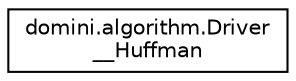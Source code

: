digraph "Graphical Class Hierarchy"
{
  edge [fontname="Helvetica",fontsize="10",labelfontname="Helvetica",labelfontsize="10"];
  node [fontname="Helvetica",fontsize="10",shape=record];
  rankdir="LR";
  Node0 [label="domini.algorithm.Driver\l__Huffman",height=0.2,width=0.4,color="black", fillcolor="white", style="filled",URL="$classdomini_1_1algorithm_1_1Driver____Huffman.html",tooltip="Driver de Huffman. "];
}

